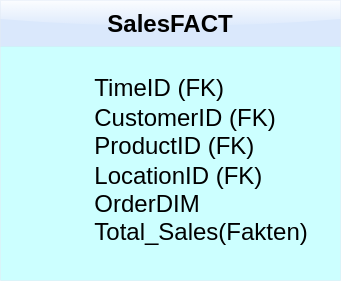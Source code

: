 <mxfile version="20.5.3" type="github">
  <diagram id="R2lEEEUBdFMjLlhIrx00" name="Page-1">
    <mxGraphModel dx="383" dy="574" grid="1" gridSize="10" guides="1" tooltips="1" connect="1" arrows="1" fold="1" page="1" pageScale="1" pageWidth="850" pageHeight="1100" math="0" shadow="0" extFonts="Permanent Marker^https://fonts.googleapis.com/css?family=Permanent+Marker">
      <root>
        <mxCell id="0" />
        <mxCell id="1" parent="0" />
        <mxCell id="KOlLGNBP72TxULnFeLjp-2" value="SalesFACT" style="swimlane;whiteSpace=wrap;html=1;glass=1;strokeColor=#6c8ebf;strokeWidth=0;fillColor=#dae8fc;gradientColor=none;sketch=0;shadow=0;rounded=0;backgroundOutline=0;fillStyle=auto;swimlaneFillColor=#CCFFFF;" vertex="1" parent="1">
          <mxGeometry x="420" y="340" width="170" height="140" as="geometry" />
        </mxCell>
        <mxCell id="KOlLGNBP72TxULnFeLjp-4" value="&lt;div style=&quot;text-align: left;&quot;&gt;&lt;span style=&quot;background-color: initial;&quot;&gt;TimeID (FK)&lt;/span&gt;&lt;/div&gt;&lt;div style=&quot;text-align: left;&quot;&gt;&lt;span style=&quot;background-color: initial;&quot;&gt;CustomerID (FK)&lt;/span&gt;&lt;/div&gt;&lt;div style=&quot;text-align: left;&quot;&gt;&lt;span style=&quot;background-color: initial;&quot;&gt;ProductID (FK)&lt;/span&gt;&lt;/div&gt;&lt;div style=&quot;text-align: left;&quot;&gt;&lt;span style=&quot;background-color: initial;&quot;&gt;LocationID (FK)&lt;/span&gt;&lt;/div&gt;&lt;div style=&quot;text-align: left;&quot;&gt;&lt;span style=&quot;background-color: initial;&quot;&gt;OrderDIM&lt;/span&gt;&lt;/div&gt;&lt;div style=&quot;text-align: left;&quot;&gt;&lt;span style=&quot;background-color: initial;&quot;&gt;Total_Sales(Fakten)&lt;/span&gt;&lt;/div&gt;" style="text;html=1;align=center;verticalAlign=middle;resizable=0;points=[];autosize=1;strokeColor=none;fillColor=none;" vertex="1" parent="KOlLGNBP72TxULnFeLjp-2">
          <mxGeometry x="35" y="30" width="130" height="100" as="geometry" />
        </mxCell>
      </root>
    </mxGraphModel>
  </diagram>
</mxfile>
